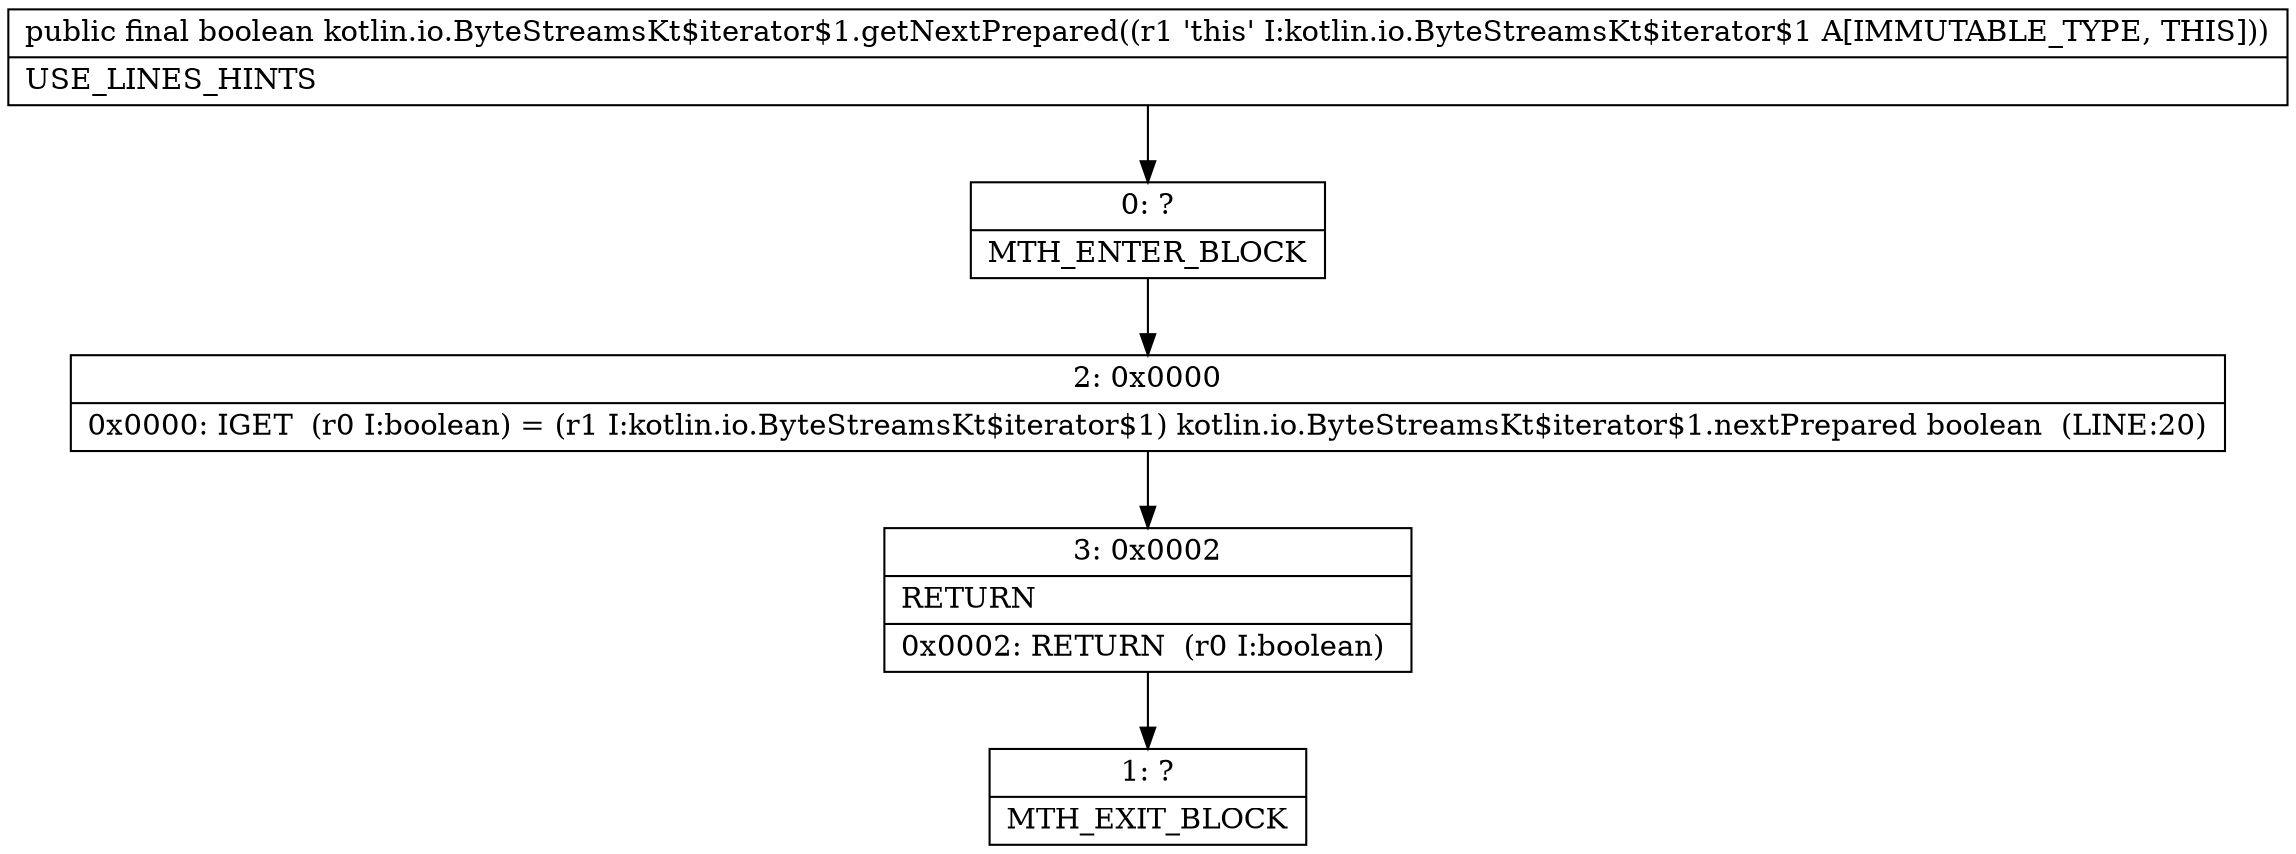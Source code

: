digraph "CFG forkotlin.io.ByteStreamsKt$iterator$1.getNextPrepared()Z" {
Node_0 [shape=record,label="{0\:\ ?|MTH_ENTER_BLOCK\l}"];
Node_2 [shape=record,label="{2\:\ 0x0000|0x0000: IGET  (r0 I:boolean) = (r1 I:kotlin.io.ByteStreamsKt$iterator$1) kotlin.io.ByteStreamsKt$iterator$1.nextPrepared boolean  (LINE:20)\l}"];
Node_3 [shape=record,label="{3\:\ 0x0002|RETURN\l|0x0002: RETURN  (r0 I:boolean) \l}"];
Node_1 [shape=record,label="{1\:\ ?|MTH_EXIT_BLOCK\l}"];
MethodNode[shape=record,label="{public final boolean kotlin.io.ByteStreamsKt$iterator$1.getNextPrepared((r1 'this' I:kotlin.io.ByteStreamsKt$iterator$1 A[IMMUTABLE_TYPE, THIS]))  | USE_LINES_HINTS\l}"];
MethodNode -> Node_0;Node_0 -> Node_2;
Node_2 -> Node_3;
Node_3 -> Node_1;
}


